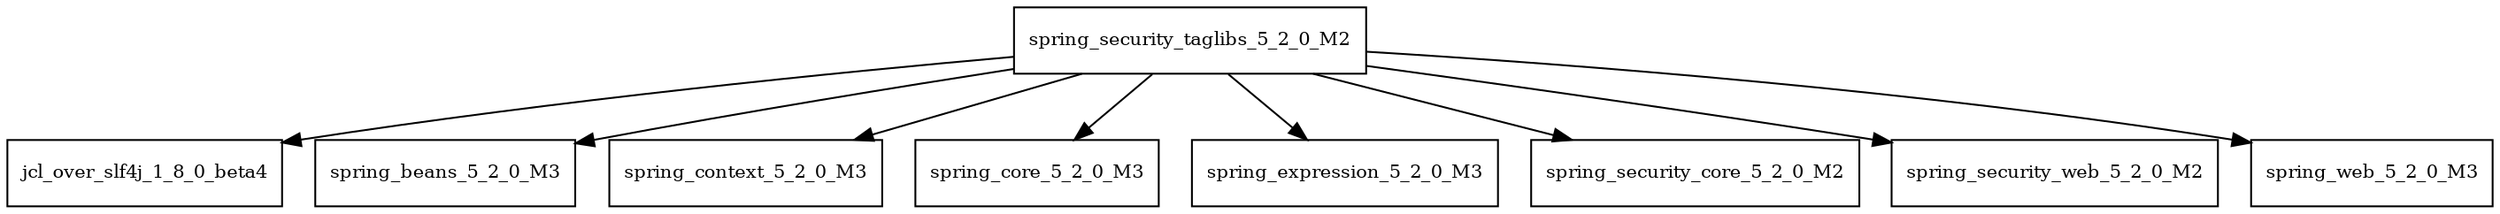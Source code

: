 digraph spring_security_taglibs_5_2_0_M2_dependencies {
  node [shape = box, fontsize=10.0];
  spring_security_taglibs_5_2_0_M2 -> jcl_over_slf4j_1_8_0_beta4;
  spring_security_taglibs_5_2_0_M2 -> spring_beans_5_2_0_M3;
  spring_security_taglibs_5_2_0_M2 -> spring_context_5_2_0_M3;
  spring_security_taglibs_5_2_0_M2 -> spring_core_5_2_0_M3;
  spring_security_taglibs_5_2_0_M2 -> spring_expression_5_2_0_M3;
  spring_security_taglibs_5_2_0_M2 -> spring_security_core_5_2_0_M2;
  spring_security_taglibs_5_2_0_M2 -> spring_security_web_5_2_0_M2;
  spring_security_taglibs_5_2_0_M2 -> spring_web_5_2_0_M3;
}

